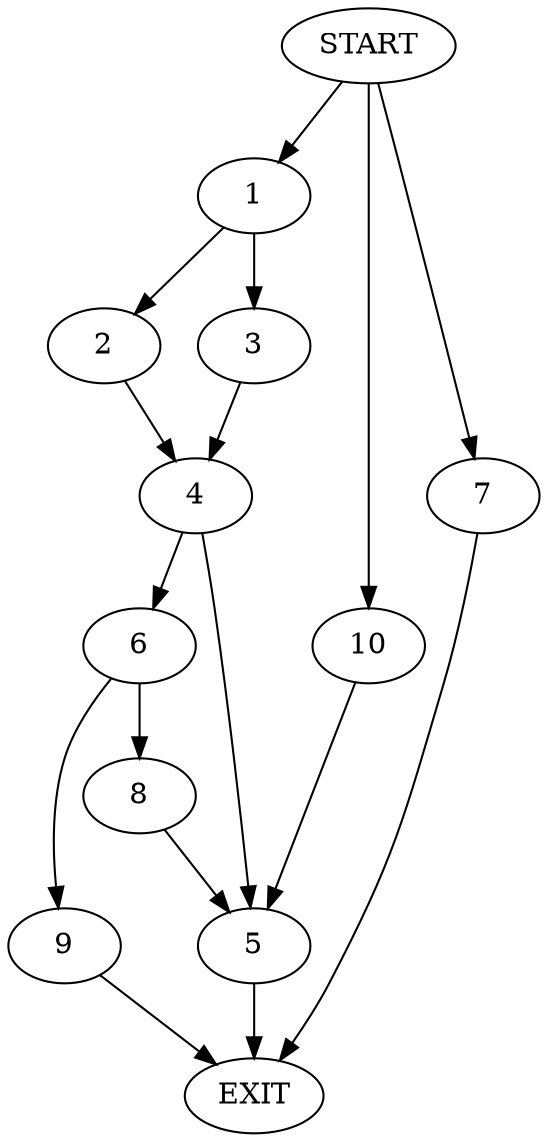 digraph {
0 [label="START"]
11 [label="EXIT"]
0 -> 1
1 -> 2
1 -> 3
2 -> 4
3 -> 4
4 -> 5
4 -> 6
0 -> 7
7 -> 11
5 -> 11
6 -> 8
6 -> 9
9 -> 11
8 -> 5
0 -> 10
10 -> 5
}
